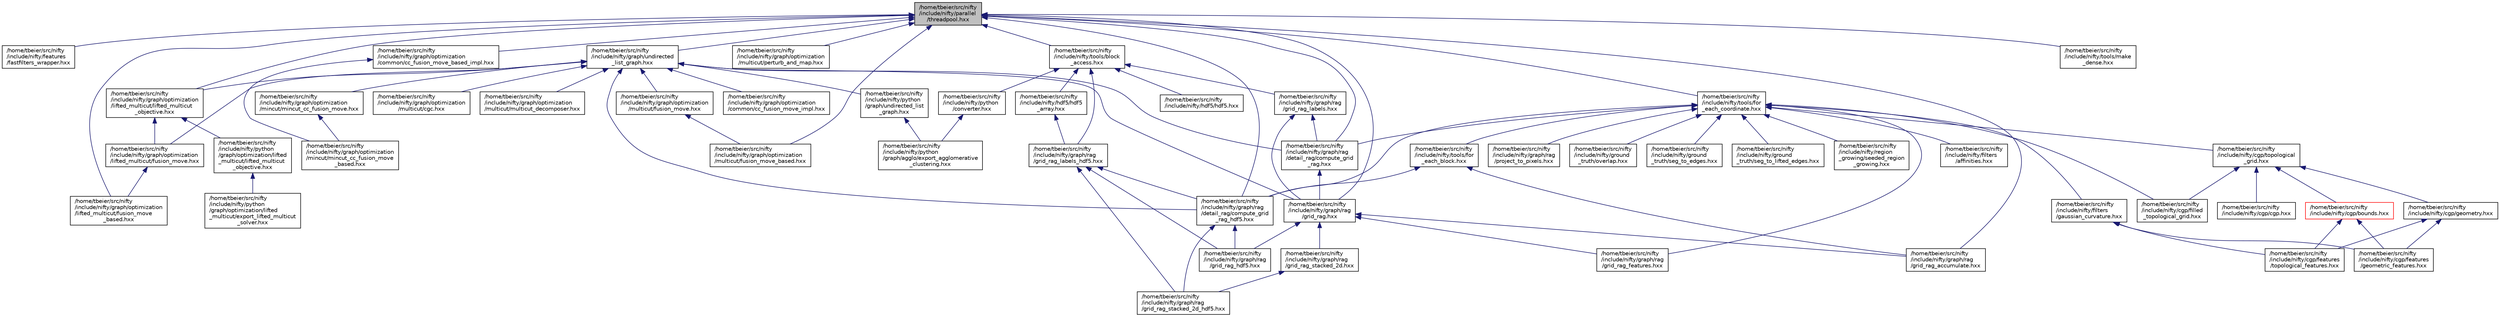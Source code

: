 digraph "/home/tbeier/src/nifty/include/nifty/parallel/threadpool.hxx"
{
  edge [fontname="Helvetica",fontsize="10",labelfontname="Helvetica",labelfontsize="10"];
  node [fontname="Helvetica",fontsize="10",shape=record];
  Node1 [label="/home/tbeier/src/nifty\l/include/nifty/parallel\l/threadpool.hxx",height=0.2,width=0.4,color="black", fillcolor="grey75", style="filled", fontcolor="black"];
  Node1 -> Node2 [dir="back",color="midnightblue",fontsize="10",style="solid"];
  Node2 [label="/home/tbeier/src/nifty\l/include/nifty/features\l/fastfilters_wrapper.hxx",height=0.2,width=0.4,color="black", fillcolor="white", style="filled",URL="$fastfilters__wrapper_8hxx.html"];
  Node1 -> Node3 [dir="back",color="midnightblue",fontsize="10",style="solid"];
  Node3 [label="/home/tbeier/src/nifty\l/include/nifty/graph/optimization\l/common/cc_fusion_move_based_impl.hxx",height=0.2,width=0.4,color="black", fillcolor="white", style="filled",URL="$cc__fusion__move__based__impl_8hxx.html"];
  Node3 -> Node4 [dir="back",color="midnightblue",fontsize="10",style="solid"];
  Node4 [label="/home/tbeier/src/nifty\l/include/nifty/graph/optimization\l/mincut/mincut_cc_fusion_move\l_based.hxx",height=0.2,width=0.4,color="black", fillcolor="white", style="filled",URL="$mincut__cc__fusion__move__based_8hxx.html"];
  Node1 -> Node5 [dir="back",color="midnightblue",fontsize="10",style="solid"];
  Node5 [label="/home/tbeier/src/nifty\l/include/nifty/graph/optimization\l/lifted_multicut/fusion_move\l_based.hxx",height=0.2,width=0.4,color="black", fillcolor="white", style="filled",URL="$lifted__multicut_2fusion__move__based_8hxx.html"];
  Node1 -> Node6 [dir="back",color="midnightblue",fontsize="10",style="solid"];
  Node6 [label="/home/tbeier/src/nifty\l/include/nifty/graph/optimization\l/lifted_multicut/lifted_multicut\l_objective.hxx",height=0.2,width=0.4,color="black", fillcolor="white", style="filled",URL="$graph_2optimization_2lifted__multicut_2lifted__multicut__objective_8hxx.html"];
  Node6 -> Node7 [dir="back",color="midnightblue",fontsize="10",style="solid"];
  Node7 [label="/home/tbeier/src/nifty\l/include/nifty/graph/optimization\l/lifted_multicut/fusion_move.hxx",height=0.2,width=0.4,color="black", fillcolor="white", style="filled",URL="$lifted__multicut_2fusion__move_8hxx.html"];
  Node7 -> Node5 [dir="back",color="midnightblue",fontsize="10",style="solid"];
  Node6 -> Node8 [dir="back",color="midnightblue",fontsize="10",style="solid"];
  Node8 [label="/home/tbeier/src/nifty\l/include/nifty/python\l/graph/optimization/lifted\l_multicut/lifted_multicut\l_objective.hxx",height=0.2,width=0.4,color="black", fillcolor="white", style="filled",URL="$python_2graph_2optimization_2lifted__multicut_2lifted__multicut__objective_8hxx.html"];
  Node8 -> Node9 [dir="back",color="midnightblue",fontsize="10",style="solid"];
  Node9 [label="/home/tbeier/src/nifty\l/include/nifty/python\l/graph/optimization/lifted\l_multicut/export_lifted_multicut\l_solver.hxx",height=0.2,width=0.4,color="black", fillcolor="white", style="filled",URL="$export__lifted__multicut__solver_8hxx.html"];
  Node1 -> Node10 [dir="back",color="midnightblue",fontsize="10",style="solid"];
  Node10 [label="/home/tbeier/src/nifty\l/include/nifty/graph/optimization\l/multicut/fusion_move_based.hxx",height=0.2,width=0.4,color="black", fillcolor="white", style="filled",URL="$multicut_2fusion__move__based_8hxx.html"];
  Node1 -> Node11 [dir="back",color="midnightblue",fontsize="10",style="solid"];
  Node11 [label="/home/tbeier/src/nifty\l/include/nifty/graph/optimization\l/multicut/perturb_and_map.hxx",height=0.2,width=0.4,color="black", fillcolor="white", style="filled",URL="$perturb__and__map_8hxx.html"];
  Node1 -> Node12 [dir="back",color="midnightblue",fontsize="10",style="solid"];
  Node12 [label="/home/tbeier/src/nifty\l/include/nifty/graph/rag\l/detail_rag/compute_grid\l_rag.hxx",height=0.2,width=0.4,color="black", fillcolor="white", style="filled",URL="$compute__grid__rag_8hxx.html"];
  Node12 -> Node13 [dir="back",color="midnightblue",fontsize="10",style="solid"];
  Node13 [label="/home/tbeier/src/nifty\l/include/nifty/graph/rag\l/grid_rag.hxx",height=0.2,width=0.4,color="black", fillcolor="white", style="filled",URL="$grid__rag_8hxx.html"];
  Node13 -> Node14 [dir="back",color="midnightblue",fontsize="10",style="solid"];
  Node14 [label="/home/tbeier/src/nifty\l/include/nifty/graph/rag\l/grid_rag_accumulate.hxx",height=0.2,width=0.4,color="black", fillcolor="white", style="filled",URL="$grid__rag__accumulate_8hxx.html"];
  Node13 -> Node15 [dir="back",color="midnightblue",fontsize="10",style="solid"];
  Node15 [label="/home/tbeier/src/nifty\l/include/nifty/graph/rag\l/grid_rag_features.hxx",height=0.2,width=0.4,color="black", fillcolor="white", style="filled",URL="$grid__rag__features_8hxx.html"];
  Node13 -> Node16 [dir="back",color="midnightblue",fontsize="10",style="solid"];
  Node16 [label="/home/tbeier/src/nifty\l/include/nifty/graph/rag\l/grid_rag_hdf5.hxx",height=0.2,width=0.4,color="black", fillcolor="white", style="filled",URL="$grid__rag__hdf5_8hxx.html"];
  Node13 -> Node17 [dir="back",color="midnightblue",fontsize="10",style="solid"];
  Node17 [label="/home/tbeier/src/nifty\l/include/nifty/graph/rag\l/grid_rag_stacked_2d.hxx",height=0.2,width=0.4,color="black", fillcolor="white", style="filled",URL="$grid__rag__stacked__2d_8hxx.html"];
  Node17 -> Node18 [dir="back",color="midnightblue",fontsize="10",style="solid"];
  Node18 [label="/home/tbeier/src/nifty\l/include/nifty/graph/rag\l/grid_rag_stacked_2d_hdf5.hxx",height=0.2,width=0.4,color="black", fillcolor="white", style="filled",URL="$grid__rag__stacked__2d__hdf5_8hxx.html"];
  Node1 -> Node19 [dir="back",color="midnightblue",fontsize="10",style="solid"];
  Node19 [label="/home/tbeier/src/nifty\l/include/nifty/graph/rag\l/detail_rag/compute_grid\l_rag_hdf5.hxx",height=0.2,width=0.4,color="black", fillcolor="white", style="filled",URL="$compute__grid__rag__hdf5_8hxx.html"];
  Node19 -> Node16 [dir="back",color="midnightblue",fontsize="10",style="solid"];
  Node19 -> Node18 [dir="back",color="midnightblue",fontsize="10",style="solid"];
  Node1 -> Node13 [dir="back",color="midnightblue",fontsize="10",style="solid"];
  Node1 -> Node14 [dir="back",color="midnightblue",fontsize="10",style="solid"];
  Node1 -> Node20 [dir="back",color="midnightblue",fontsize="10",style="solid"];
  Node20 [label="/home/tbeier/src/nifty\l/include/nifty/graph/undirected\l_list_graph.hxx",height=0.2,width=0.4,color="black", fillcolor="white", style="filled",URL="$graph_2undirected__list__graph_8hxx.html"];
  Node20 -> Node21 [dir="back",color="midnightblue",fontsize="10",style="solid"];
  Node21 [label="/home/tbeier/src/nifty\l/include/nifty/graph/optimization\l/common/cc_fusion_move_impl.hxx",height=0.2,width=0.4,color="black", fillcolor="white", style="filled",URL="$cc__fusion__move__impl_8hxx.html"];
  Node20 -> Node7 [dir="back",color="midnightblue",fontsize="10",style="solid"];
  Node20 -> Node6 [dir="back",color="midnightblue",fontsize="10",style="solid"];
  Node20 -> Node22 [dir="back",color="midnightblue",fontsize="10",style="solid"];
  Node22 [label="/home/tbeier/src/nifty\l/include/nifty/graph/optimization\l/mincut/mincut_cc_fusion_move.hxx",height=0.2,width=0.4,color="black", fillcolor="white", style="filled",URL="$mincut__cc__fusion__move_8hxx.html"];
  Node22 -> Node4 [dir="back",color="midnightblue",fontsize="10",style="solid"];
  Node20 -> Node23 [dir="back",color="midnightblue",fontsize="10",style="solid"];
  Node23 [label="/home/tbeier/src/nifty\l/include/nifty/graph/optimization\l/multicut/cgc.hxx",height=0.2,width=0.4,color="black", fillcolor="white", style="filled",URL="$cgc_8hxx.html"];
  Node20 -> Node24 [dir="back",color="midnightblue",fontsize="10",style="solid"];
  Node24 [label="/home/tbeier/src/nifty\l/include/nifty/graph/optimization\l/multicut/fusion_move.hxx",height=0.2,width=0.4,color="black", fillcolor="white", style="filled",URL="$multicut_2fusion__move_8hxx.html"];
  Node24 -> Node10 [dir="back",color="midnightblue",fontsize="10",style="solid"];
  Node20 -> Node25 [dir="back",color="midnightblue",fontsize="10",style="solid"];
  Node25 [label="/home/tbeier/src/nifty\l/include/nifty/graph/optimization\l/multicut/multicut_decomposer.hxx",height=0.2,width=0.4,color="black", fillcolor="white", style="filled",URL="$multicut__decomposer_8hxx.html"];
  Node20 -> Node12 [dir="back",color="midnightblue",fontsize="10",style="solid"];
  Node20 -> Node19 [dir="back",color="midnightblue",fontsize="10",style="solid"];
  Node20 -> Node13 [dir="back",color="midnightblue",fontsize="10",style="solid"];
  Node20 -> Node26 [dir="back",color="midnightblue",fontsize="10",style="solid"];
  Node26 [label="/home/tbeier/src/nifty\l/include/nifty/python\l/graph/undirected_list\l_graph.hxx",height=0.2,width=0.4,color="black", fillcolor="white", style="filled",URL="$python_2graph_2undirected__list__graph_8hxx.html"];
  Node26 -> Node27 [dir="back",color="midnightblue",fontsize="10",style="solid"];
  Node27 [label="/home/tbeier/src/nifty\l/include/nifty/python\l/graph/agglo/export_agglomerative\l_clustering.hxx",height=0.2,width=0.4,color="black", fillcolor="white", style="filled",URL="$export__agglomerative__clustering_8hxx.html"];
  Node1 -> Node28 [dir="back",color="midnightblue",fontsize="10",style="solid"];
  Node28 [label="/home/tbeier/src/nifty\l/include/nifty/tools/block\l_access.hxx",height=0.2,width=0.4,color="black", fillcolor="white", style="filled",URL="$block__access_8hxx.html"];
  Node28 -> Node29 [dir="back",color="midnightblue",fontsize="10",style="solid"];
  Node29 [label="/home/tbeier/src/nifty\l/include/nifty/graph/rag\l/grid_rag_labels.hxx",height=0.2,width=0.4,color="black", fillcolor="white", style="filled",URL="$grid__rag__labels_8hxx.html"];
  Node29 -> Node12 [dir="back",color="midnightblue",fontsize="10",style="solid"];
  Node29 -> Node13 [dir="back",color="midnightblue",fontsize="10",style="solid"];
  Node28 -> Node30 [dir="back",color="midnightblue",fontsize="10",style="solid"];
  Node30 [label="/home/tbeier/src/nifty\l/include/nifty/graph/rag\l/grid_rag_labels_hdf5.hxx",height=0.2,width=0.4,color="black", fillcolor="white", style="filled",URL="$grid__rag__labels__hdf5_8hxx.html"];
  Node30 -> Node19 [dir="back",color="midnightblue",fontsize="10",style="solid"];
  Node30 -> Node16 [dir="back",color="midnightblue",fontsize="10",style="solid"];
  Node30 -> Node18 [dir="back",color="midnightblue",fontsize="10",style="solid"];
  Node28 -> Node31 [dir="back",color="midnightblue",fontsize="10",style="solid"];
  Node31 [label="/home/tbeier/src/nifty\l/include/nifty/hdf5/hdf5.hxx",height=0.2,width=0.4,color="black", fillcolor="white", style="filled",URL="$hdf5_8hxx.html"];
  Node28 -> Node32 [dir="back",color="midnightblue",fontsize="10",style="solid"];
  Node32 [label="/home/tbeier/src/nifty\l/include/nifty/hdf5/hdf5\l_array.hxx",height=0.2,width=0.4,color="black", fillcolor="white", style="filled",URL="$hdf5__array_8hxx.html"];
  Node32 -> Node30 [dir="back",color="midnightblue",fontsize="10",style="solid"];
  Node28 -> Node33 [dir="back",color="midnightblue",fontsize="10",style="solid"];
  Node33 [label="/home/tbeier/src/nifty\l/include/nifty/python\l/converter.hxx",height=0.2,width=0.4,color="black", fillcolor="white", style="filled",URL="$converter_8hxx.html"];
  Node33 -> Node27 [dir="back",color="midnightblue",fontsize="10",style="solid"];
  Node1 -> Node34 [dir="back",color="midnightblue",fontsize="10",style="solid"];
  Node34 [label="/home/tbeier/src/nifty\l/include/nifty/tools/for\l_each_coordinate.hxx",height=0.2,width=0.4,color="black", fillcolor="white", style="filled",URL="$for__each__coordinate_8hxx.html"];
  Node34 -> Node35 [dir="back",color="midnightblue",fontsize="10",style="solid"];
  Node35 [label="/home/tbeier/src/nifty\l/include/nifty/cgp/filled\l_topological_grid.hxx",height=0.2,width=0.4,color="black", fillcolor="white", style="filled",URL="$filled__topological__grid_8hxx.html"];
  Node34 -> Node36 [dir="back",color="midnightblue",fontsize="10",style="solid"];
  Node36 [label="/home/tbeier/src/nifty\l/include/nifty/cgp/topological\l_grid.hxx",height=0.2,width=0.4,color="black", fillcolor="white", style="filled",URL="$topological__grid_8hxx.html"];
  Node36 -> Node37 [dir="back",color="midnightblue",fontsize="10",style="solid"];
  Node37 [label="/home/tbeier/src/nifty\l/include/nifty/cgp/bounds.hxx",height=0.2,width=0.4,color="red", fillcolor="white", style="filled",URL="$bounds_8hxx.html"];
  Node37 -> Node38 [dir="back",color="midnightblue",fontsize="10",style="solid"];
  Node38 [label="/home/tbeier/src/nifty\l/include/nifty/cgp/features\l/geometric_features.hxx",height=0.2,width=0.4,color="black", fillcolor="white", style="filled",URL="$geometric__features_8hxx.html"];
  Node37 -> Node39 [dir="back",color="midnightblue",fontsize="10",style="solid"];
  Node39 [label="/home/tbeier/src/nifty\l/include/nifty/cgp/features\l/topological_features.hxx",height=0.2,width=0.4,color="black", fillcolor="white", style="filled",URL="$topological__features_8hxx.html"];
  Node36 -> Node40 [dir="back",color="midnightblue",fontsize="10",style="solid"];
  Node40 [label="/home/tbeier/src/nifty\l/include/nifty/cgp/cgp.hxx",height=0.2,width=0.4,color="black", fillcolor="white", style="filled",URL="$cgp_8hxx.html"];
  Node36 -> Node35 [dir="back",color="midnightblue",fontsize="10",style="solid"];
  Node36 -> Node41 [dir="back",color="midnightblue",fontsize="10",style="solid"];
  Node41 [label="/home/tbeier/src/nifty\l/include/nifty/cgp/geometry.hxx",height=0.2,width=0.4,color="black", fillcolor="white", style="filled",URL="$geometry_8hxx.html"];
  Node41 -> Node38 [dir="back",color="midnightblue",fontsize="10",style="solid"];
  Node41 -> Node39 [dir="back",color="midnightblue",fontsize="10",style="solid"];
  Node34 -> Node42 [dir="back",color="midnightblue",fontsize="10",style="solid"];
  Node42 [label="/home/tbeier/src/nifty\l/include/nifty/filters\l/affinities.hxx",height=0.2,width=0.4,color="black", fillcolor="white", style="filled",URL="$affinities_8hxx.html"];
  Node34 -> Node43 [dir="back",color="midnightblue",fontsize="10",style="solid"];
  Node43 [label="/home/tbeier/src/nifty\l/include/nifty/filters\l/gaussian_curvature.hxx",height=0.2,width=0.4,color="black", fillcolor="white", style="filled",URL="$gaussian__curvature_8hxx.html"];
  Node43 -> Node38 [dir="back",color="midnightblue",fontsize="10",style="solid"];
  Node43 -> Node39 [dir="back",color="midnightblue",fontsize="10",style="solid"];
  Node34 -> Node12 [dir="back",color="midnightblue",fontsize="10",style="solid"];
  Node34 -> Node19 [dir="back",color="midnightblue",fontsize="10",style="solid"];
  Node34 -> Node15 [dir="back",color="midnightblue",fontsize="10",style="solid"];
  Node34 -> Node44 [dir="back",color="midnightblue",fontsize="10",style="solid"];
  Node44 [label="/home/tbeier/src/nifty\l/include/nifty/graph/rag\l/project_to_pixels.hxx",height=0.2,width=0.4,color="black", fillcolor="white", style="filled",URL="$project__to__pixels_8hxx.html"];
  Node34 -> Node45 [dir="back",color="midnightblue",fontsize="10",style="solid"];
  Node45 [label="/home/tbeier/src/nifty\l/include/nifty/ground\l_truth/overlap.hxx",height=0.2,width=0.4,color="black", fillcolor="white", style="filled",URL="$overlap_8hxx.html"];
  Node34 -> Node46 [dir="back",color="midnightblue",fontsize="10",style="solid"];
  Node46 [label="/home/tbeier/src/nifty\l/include/nifty/ground\l_truth/seg_to_edges.hxx",height=0.2,width=0.4,color="black", fillcolor="white", style="filled",URL="$seg__to__edges_8hxx.html"];
  Node34 -> Node47 [dir="back",color="midnightblue",fontsize="10",style="solid"];
  Node47 [label="/home/tbeier/src/nifty\l/include/nifty/ground\l_truth/seg_to_lifted_edges.hxx",height=0.2,width=0.4,color="black", fillcolor="white", style="filled",URL="$seg__to__lifted__edges_8hxx.html"];
  Node34 -> Node48 [dir="back",color="midnightblue",fontsize="10",style="solid"];
  Node48 [label="/home/tbeier/src/nifty\l/include/nifty/region\l_growing/seeded_region\l_growing.hxx",height=0.2,width=0.4,color="black", fillcolor="white", style="filled",URL="$seeded__region__growing_8hxx.html"];
  Node34 -> Node49 [dir="back",color="midnightblue",fontsize="10",style="solid"];
  Node49 [label="/home/tbeier/src/nifty\l/include/nifty/tools/for\l_each_block.hxx",height=0.2,width=0.4,color="black", fillcolor="white", style="filled",URL="$for__each__block_8hxx.html"];
  Node49 -> Node19 [dir="back",color="midnightblue",fontsize="10",style="solid"];
  Node49 -> Node14 [dir="back",color="midnightblue",fontsize="10",style="solid"];
  Node1 -> Node50 [dir="back",color="midnightblue",fontsize="10",style="solid"];
  Node50 [label="/home/tbeier/src/nifty\l/include/nifty/tools/make\l_dense.hxx",height=0.2,width=0.4,color="black", fillcolor="white", style="filled",URL="$make__dense_8hxx.html"];
}
